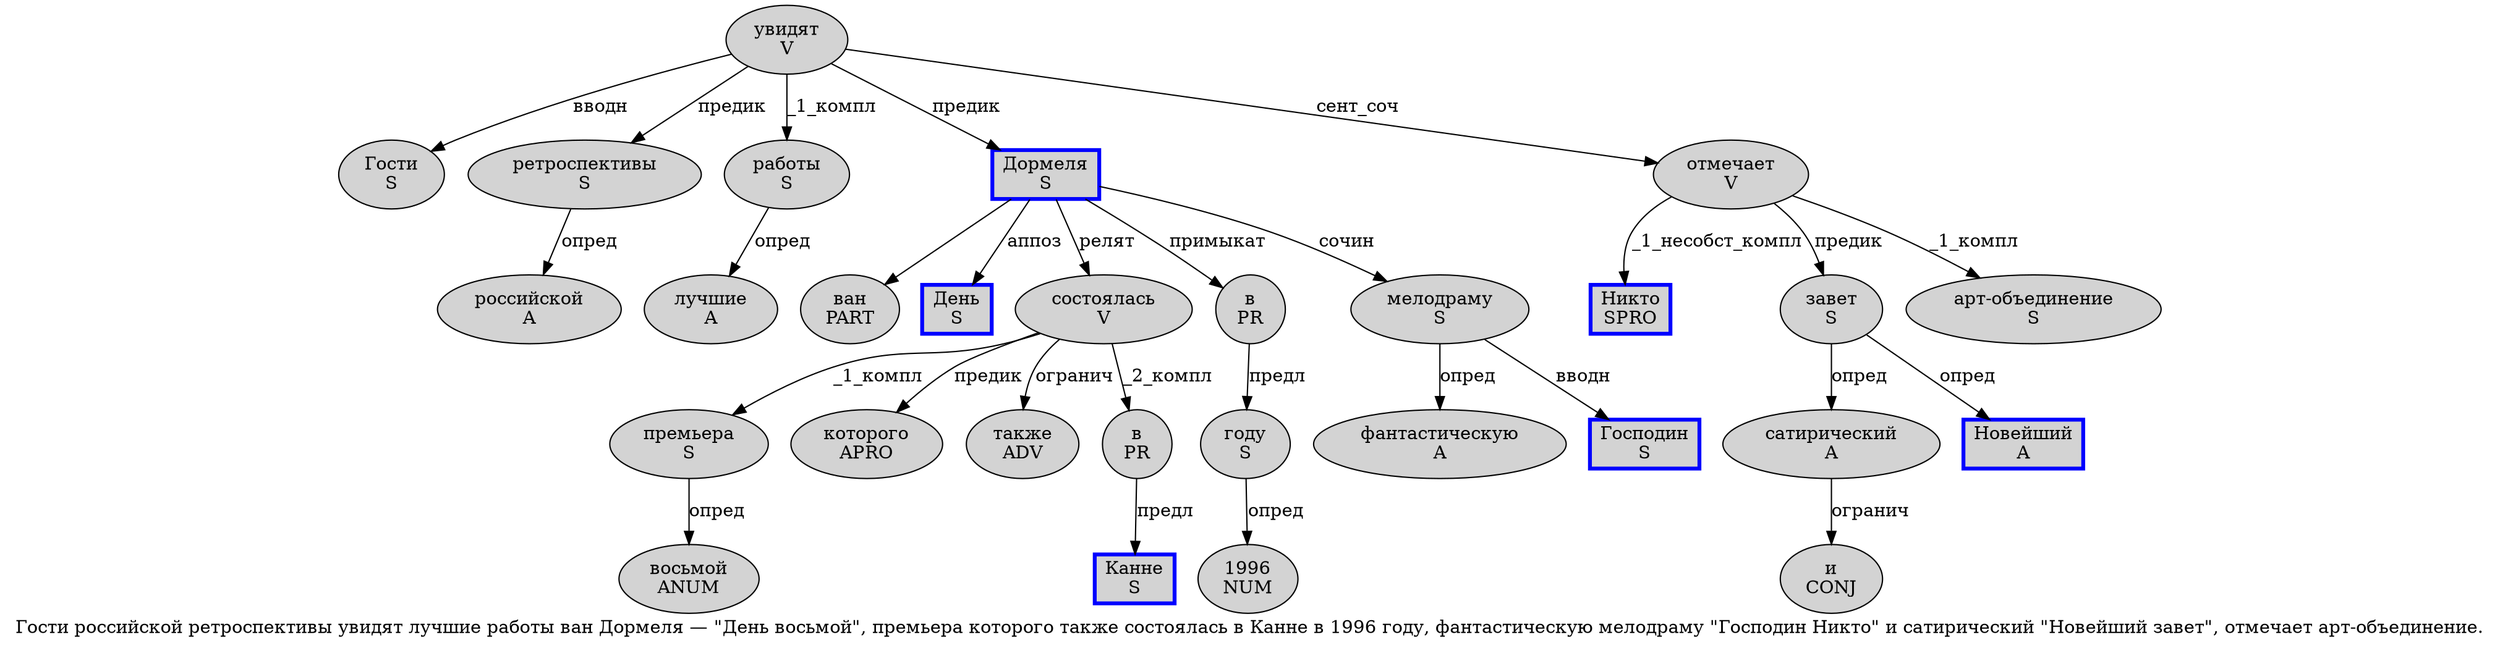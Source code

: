 digraph SENTENCE_774 {
	graph [label="Гости российской ретроспективы увидят лучшие работы ван Дормеля — \"День восьмой\", премьера которого также состоялась в Канне в 1996 году, фантастическую мелодраму \"Господин Никто\" и сатирический \"Новейший завет\", отмечает арт-объединение."]
	node [style=filled]
		0 [label="Гости
S" color="" fillcolor=lightgray penwidth=1 shape=ellipse]
		1 [label="российской
A" color="" fillcolor=lightgray penwidth=1 shape=ellipse]
		2 [label="ретроспективы
S" color="" fillcolor=lightgray penwidth=1 shape=ellipse]
		3 [label="увидят
V" color="" fillcolor=lightgray penwidth=1 shape=ellipse]
		4 [label="лучшие
A" color="" fillcolor=lightgray penwidth=1 shape=ellipse]
		5 [label="работы
S" color="" fillcolor=lightgray penwidth=1 shape=ellipse]
		6 [label="ван
PART" color="" fillcolor=lightgray penwidth=1 shape=ellipse]
		7 [label="Дормеля
S" color=blue fillcolor=lightgray penwidth=3 shape=box]
		10 [label="День
S" color=blue fillcolor=lightgray penwidth=3 shape=box]
		11 [label="восьмой
ANUM" color="" fillcolor=lightgray penwidth=1 shape=ellipse]
		14 [label="премьера
S" color="" fillcolor=lightgray penwidth=1 shape=ellipse]
		15 [label="которого
APRO" color="" fillcolor=lightgray penwidth=1 shape=ellipse]
		16 [label="также
ADV" color="" fillcolor=lightgray penwidth=1 shape=ellipse]
		17 [label="состоялась
V" color="" fillcolor=lightgray penwidth=1 shape=ellipse]
		18 [label="в
PR" color="" fillcolor=lightgray penwidth=1 shape=ellipse]
		19 [label="Канне
S" color=blue fillcolor=lightgray penwidth=3 shape=box]
		20 [label="в
PR" color="" fillcolor=lightgray penwidth=1 shape=ellipse]
		21 [label="1996
NUM" color="" fillcolor=lightgray penwidth=1 shape=ellipse]
		22 [label="году
S" color="" fillcolor=lightgray penwidth=1 shape=ellipse]
		24 [label="фантастическую
A" color="" fillcolor=lightgray penwidth=1 shape=ellipse]
		25 [label="мелодраму
S" color="" fillcolor=lightgray penwidth=1 shape=ellipse]
		27 [label="Господин
S" color=blue fillcolor=lightgray penwidth=3 shape=box]
		28 [label="Никто
SPRO" color=blue fillcolor=lightgray penwidth=3 shape=box]
		30 [label="и
CONJ" color="" fillcolor=lightgray penwidth=1 shape=ellipse]
		31 [label="сатирический
A" color="" fillcolor=lightgray penwidth=1 shape=ellipse]
		33 [label="Новейший
A" color=blue fillcolor=lightgray penwidth=3 shape=box]
		34 [label="завет
S" color="" fillcolor=lightgray penwidth=1 shape=ellipse]
		37 [label="отмечает
V" color="" fillcolor=lightgray penwidth=1 shape=ellipse]
		38 [label="арт-объединение
S" color="" fillcolor=lightgray penwidth=1 shape=ellipse]
			7 -> 6
			7 -> 10 [label="аппоз"]
			7 -> 17 [label="релят"]
			7 -> 20 [label="примыкат"]
			7 -> 25 [label="сочин"]
			20 -> 22 [label="предл"]
			34 -> 31 [label="опред"]
			34 -> 33 [label="опред"]
			37 -> 28 [label="_1_несобст_компл"]
			37 -> 34 [label="предик"]
			37 -> 38 [label="_1_компл"]
			14 -> 11 [label="опред"]
			25 -> 24 [label="опред"]
			25 -> 27 [label="вводн"]
			18 -> 19 [label="предл"]
			2 -> 1 [label="опред"]
			17 -> 14 [label="_1_компл"]
			17 -> 15 [label="предик"]
			17 -> 16 [label="огранич"]
			17 -> 18 [label="_2_компл"]
			31 -> 30 [label="огранич"]
			5 -> 4 [label="опред"]
			3 -> 0 [label="вводн"]
			3 -> 2 [label="предик"]
			3 -> 5 [label="_1_компл"]
			3 -> 7 [label="предик"]
			3 -> 37 [label="сент_соч"]
			22 -> 21 [label="опред"]
}